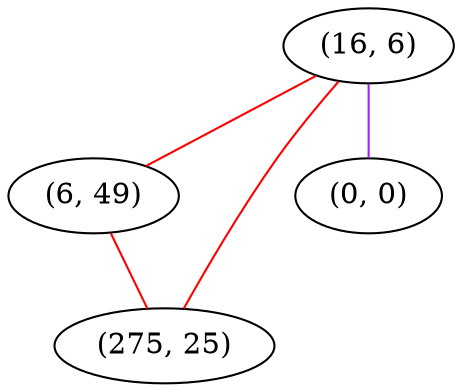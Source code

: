 graph "" {
"(16, 6)";
"(6, 49)";
"(275, 25)";
"(0, 0)";
"(16, 6)" -- "(6, 49)"  [color=red, key=0, weight=1];
"(16, 6)" -- "(275, 25)"  [color=red, key=0, weight=1];
"(16, 6)" -- "(0, 0)"  [color=purple, key=0, weight=4];
"(6, 49)" -- "(275, 25)"  [color=red, key=0, weight=1];
}
